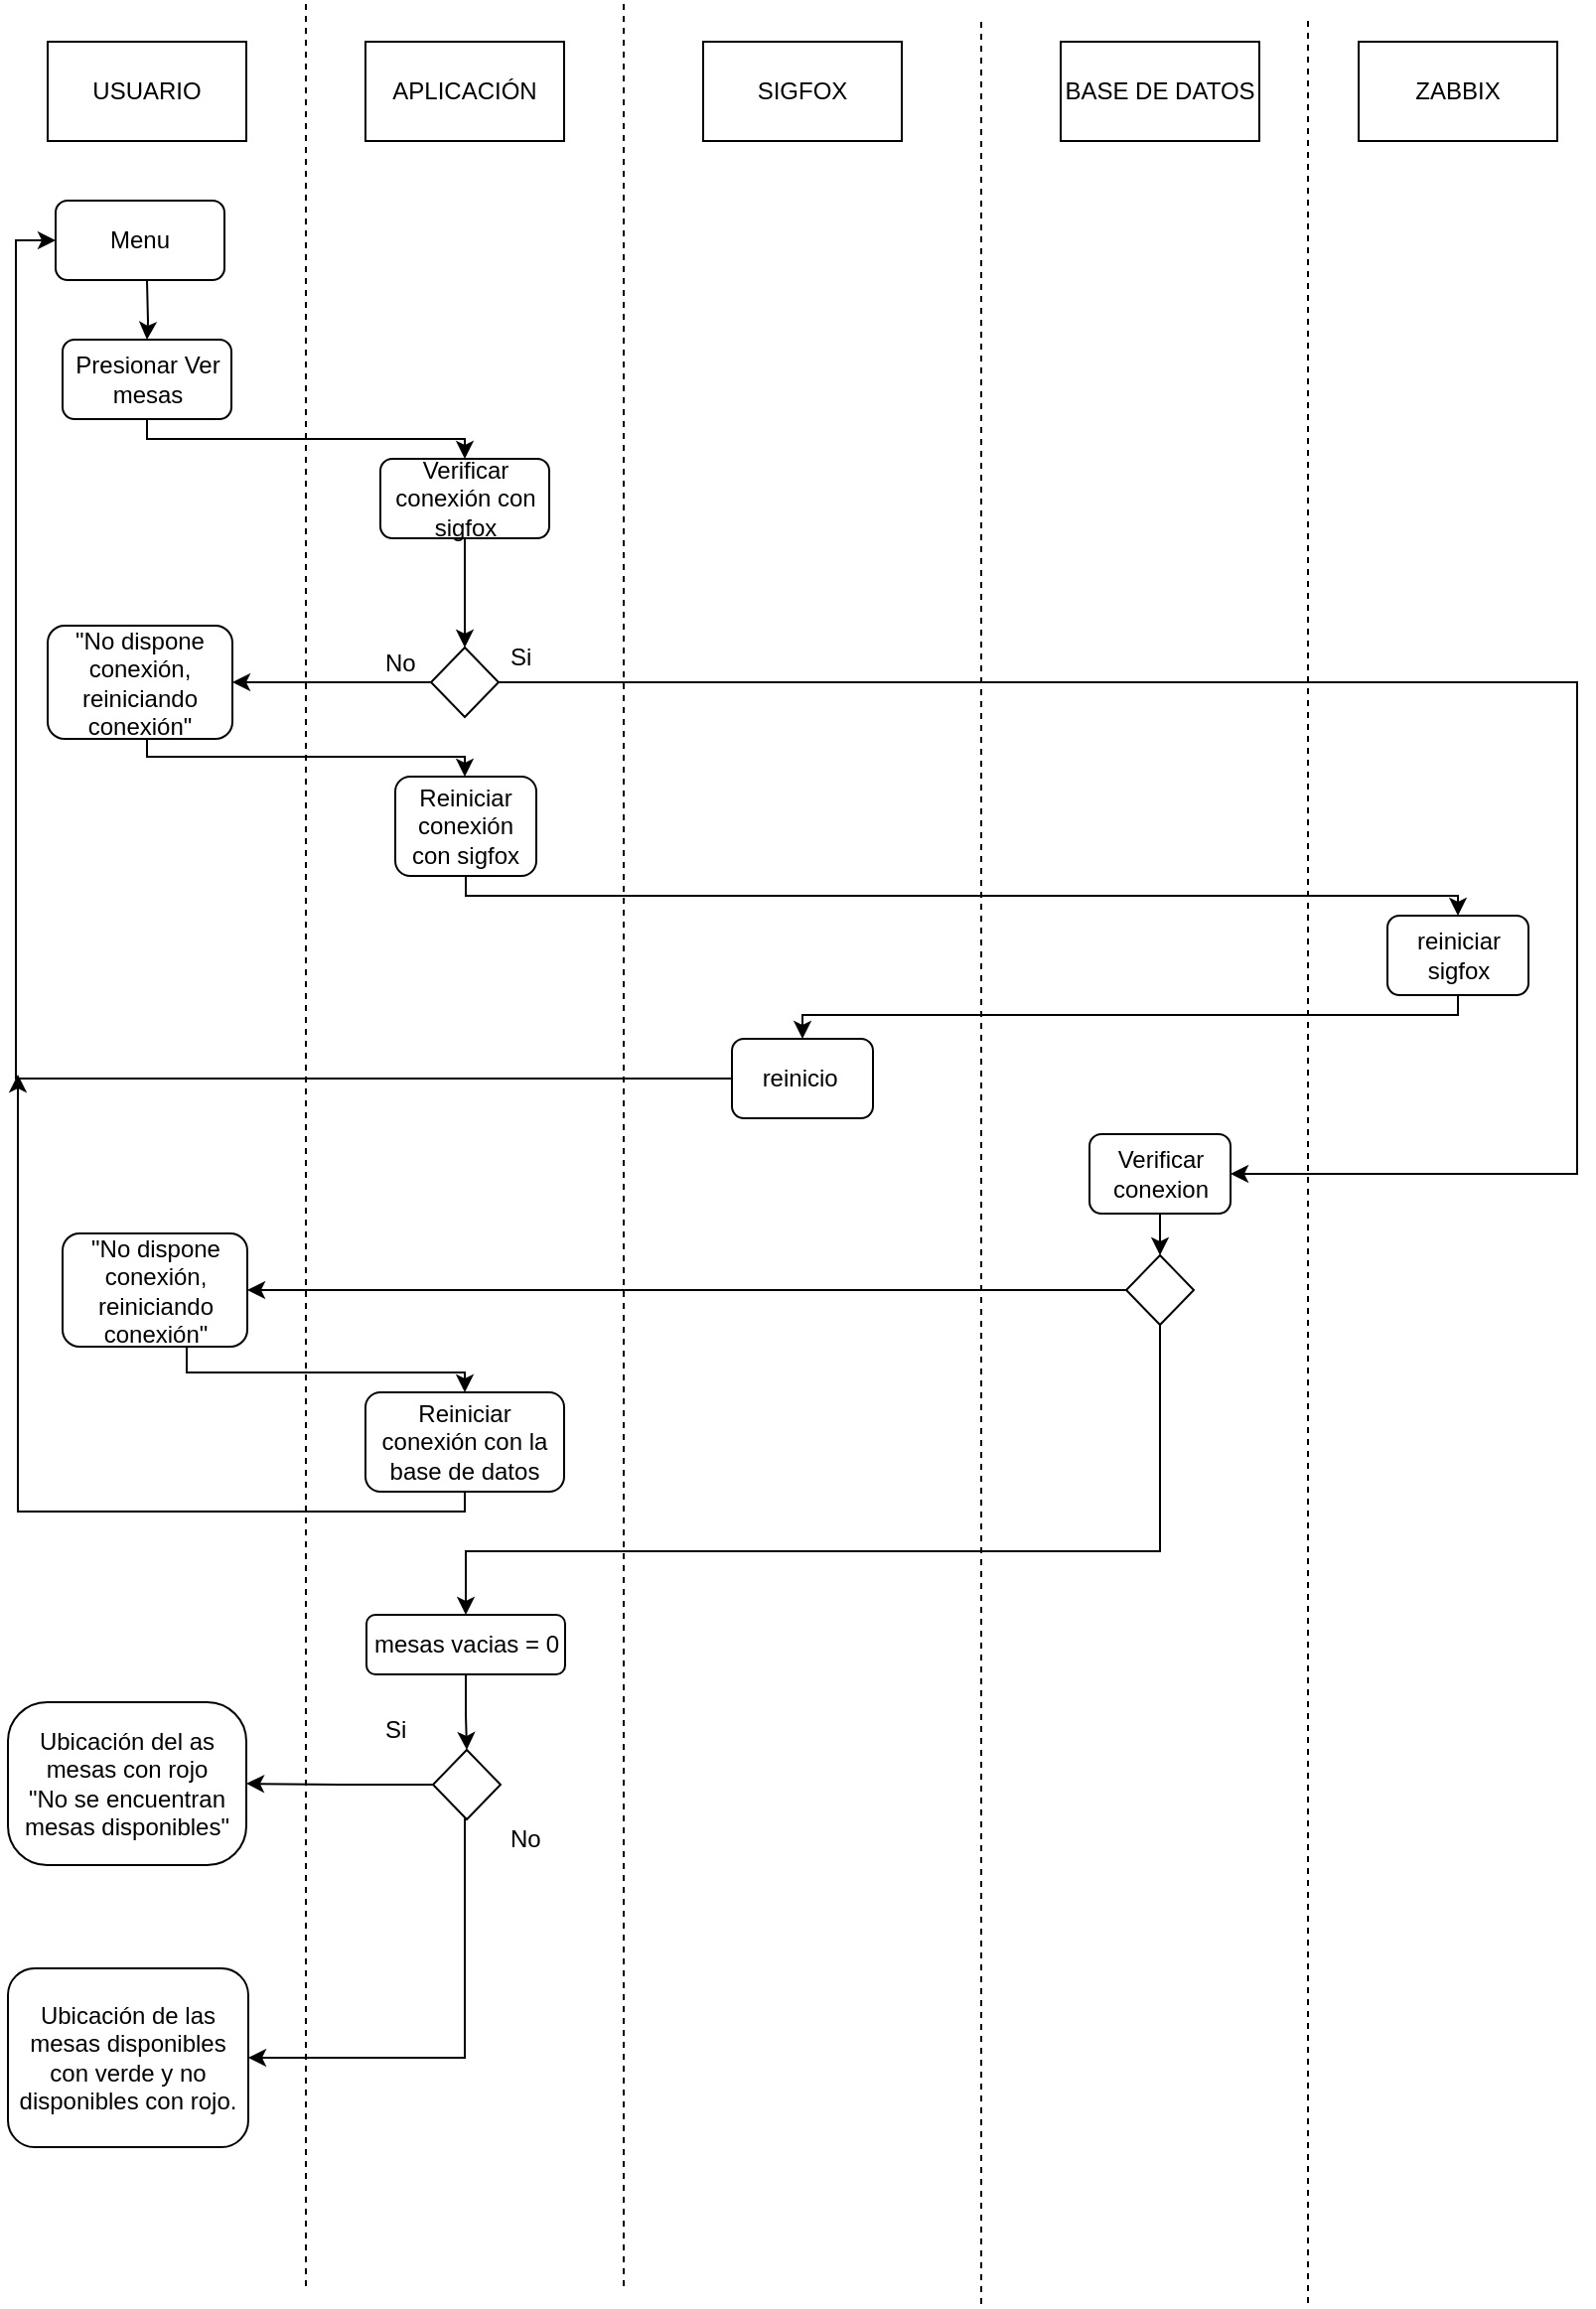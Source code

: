 <mxfile version="10.7.9" type="device"><diagram id="bCHgd9giFZ7dNz3gdVDV" name="Page-1"><mxGraphModel dx="961" dy="515" grid="1" gridSize="10" guides="1" tooltips="1" connect="1" arrows="1" fold="1" page="1" pageScale="1" pageWidth="827" pageHeight="1169" math="0" shadow="0"><root><mxCell id="0"/><mxCell id="1" parent="0"/><mxCell id="DZhtpLpOqSP0f2TboJTr-1" value="USUARIO" style="rounded=0;whiteSpace=wrap;html=1;" vertex="1" parent="1"><mxGeometry x="30" y="20" width="100" height="50" as="geometry"/></mxCell><mxCell id="DZhtpLpOqSP0f2TboJTr-2" value="APLICACIÓN" style="rounded=0;whiteSpace=wrap;html=1;" vertex="1" parent="1"><mxGeometry x="190" y="20" width="100" height="50" as="geometry"/></mxCell><mxCell id="DZhtpLpOqSP0f2TboJTr-3" value="ZABBIX" style="rounded=0;whiteSpace=wrap;html=1;" vertex="1" parent="1"><mxGeometry x="690" y="20" width="100" height="50" as="geometry"/></mxCell><mxCell id="DZhtpLpOqSP0f2TboJTr-4" value="SIGFOX" style="rounded=0;whiteSpace=wrap;html=1;" vertex="1" parent="1"><mxGeometry x="360" y="20" width="100" height="50" as="geometry"/></mxCell><mxCell id="DZhtpLpOqSP0f2TboJTr-5" value="BASE DE DATOS" style="rounded=0;whiteSpace=wrap;html=1;" vertex="1" parent="1"><mxGeometry x="540" y="20" width="100" height="50" as="geometry"/></mxCell><mxCell id="DZhtpLpOqSP0f2TboJTr-8" value="" style="endArrow=none;dashed=1;html=1;" edge="1" parent="1"><mxGeometry width="50" height="50" relative="1" as="geometry"><mxPoint x="160" y="1150" as="sourcePoint"/><mxPoint x="160" as="targetPoint"/></mxGeometry></mxCell><mxCell id="DZhtpLpOqSP0f2TboJTr-9" value="" style="endArrow=none;dashed=1;html=1;" edge="1" parent="1"><mxGeometry width="50" height="50" relative="1" as="geometry"><mxPoint x="320" y="1150" as="sourcePoint"/><mxPoint x="320" as="targetPoint"/></mxGeometry></mxCell><mxCell id="DZhtpLpOqSP0f2TboJTr-10" value="" style="endArrow=none;dashed=1;html=1;" edge="1" parent="1"><mxGeometry width="50" height="50" relative="1" as="geometry"><mxPoint x="500" y="1159" as="sourcePoint"/><mxPoint x="500" y="9" as="targetPoint"/></mxGeometry></mxCell><mxCell id="DZhtpLpOqSP0f2TboJTr-11" value="" style="endArrow=none;dashed=1;html=1;" edge="1" parent="1"><mxGeometry width="50" height="50" relative="1" as="geometry"><mxPoint x="664.5" y="1158.5" as="sourcePoint"/><mxPoint x="664.5" y="8.5" as="targetPoint"/></mxGeometry></mxCell><mxCell id="DZhtpLpOqSP0f2TboJTr-16" style="edgeStyle=orthogonalEdgeStyle;rounded=0;orthogonalLoop=1;jettySize=auto;html=1;entryX=0.5;entryY=0;entryDx=0;entryDy=0;" edge="1" parent="1" source="DZhtpLpOqSP0f2TboJTr-12" target="DZhtpLpOqSP0f2TboJTr-15"><mxGeometry relative="1" as="geometry"><Array as="points"><mxPoint x="80" y="220"/><mxPoint x="240" y="220"/></Array></mxGeometry></mxCell><mxCell id="DZhtpLpOqSP0f2TboJTr-12" value="Presionar Ver mesas" style="rounded=1;whiteSpace=wrap;html=1;" vertex="1" parent="1"><mxGeometry x="37.5" y="170" width="85" height="40" as="geometry"/></mxCell><mxCell id="DZhtpLpOqSP0f2TboJTr-14" value="" style="edgeStyle=orthogonalEdgeStyle;rounded=0;orthogonalLoop=1;jettySize=auto;html=1;" edge="1" parent="1" target="DZhtpLpOqSP0f2TboJTr-12"><mxGeometry relative="1" as="geometry"><mxPoint x="80" y="140" as="sourcePoint"/></mxGeometry></mxCell><mxCell id="DZhtpLpOqSP0f2TboJTr-22" value="" style="edgeStyle=orthogonalEdgeStyle;rounded=0;orthogonalLoop=1;jettySize=auto;html=1;" edge="1" parent="1" source="DZhtpLpOqSP0f2TboJTr-15" target="DZhtpLpOqSP0f2TboJTr-17"><mxGeometry relative="1" as="geometry"/></mxCell><mxCell id="DZhtpLpOqSP0f2TboJTr-15" value="Verificar conexión con sigfox" style="rounded=1;whiteSpace=wrap;html=1;" vertex="1" parent="1"><mxGeometry x="197.5" y="230" width="85" height="40" as="geometry"/></mxCell><mxCell id="DZhtpLpOqSP0f2TboJTr-26" style="edgeStyle=orthogonalEdgeStyle;rounded=0;orthogonalLoop=1;jettySize=auto;html=1;entryX=1;entryY=0.5;entryDx=0;entryDy=0;" edge="1" parent="1" source="DZhtpLpOqSP0f2TboJTr-17" target="DZhtpLpOqSP0f2TboJTr-23"><mxGeometry relative="1" as="geometry"/></mxCell><mxCell id="DZhtpLpOqSP0f2TboJTr-50" style="edgeStyle=orthogonalEdgeStyle;rounded=0;orthogonalLoop=1;jettySize=auto;html=1;entryX=1;entryY=0.5;entryDx=0;entryDy=0;" edge="1" parent="1" source="DZhtpLpOqSP0f2TboJTr-17" target="DZhtpLpOqSP0f2TboJTr-46"><mxGeometry relative="1" as="geometry"><Array as="points"><mxPoint x="800" y="343"/><mxPoint x="800" y="590"/></Array></mxGeometry></mxCell><mxCell id="DZhtpLpOqSP0f2TboJTr-17" value="" style="rhombus;whiteSpace=wrap;html=1;" vertex="1" parent="1"><mxGeometry x="223" y="325" width="34" height="35" as="geometry"/></mxCell><mxCell id="DZhtpLpOqSP0f2TboJTr-31" style="edgeStyle=orthogonalEdgeStyle;rounded=0;orthogonalLoop=1;jettySize=auto;html=1;" edge="1" parent="1" source="DZhtpLpOqSP0f2TboJTr-23" target="DZhtpLpOqSP0f2TboJTr-28"><mxGeometry relative="1" as="geometry"><Array as="points"><mxPoint x="80" y="380"/><mxPoint x="240" y="380"/></Array></mxGeometry></mxCell><mxCell id="DZhtpLpOqSP0f2TboJTr-23" value="&quot;No dispone conexión, reiniciando conexión&quot;" style="rounded=1;whiteSpace=wrap;html=1;" vertex="1" parent="1"><mxGeometry x="30" y="314" width="93" height="57" as="geometry"/></mxCell><mxCell id="DZhtpLpOqSP0f2TboJTr-27" value="No" style="text;html=1;resizable=0;points=[];autosize=1;align=left;verticalAlign=top;spacingTop=-4;" vertex="1" parent="1"><mxGeometry x="197.5" y="322.5" width="30" height="20" as="geometry"/></mxCell><mxCell id="DZhtpLpOqSP0f2TboJTr-35" style="edgeStyle=orthogonalEdgeStyle;rounded=0;orthogonalLoop=1;jettySize=auto;html=1;entryX=0.5;entryY=0;entryDx=0;entryDy=0;" edge="1" parent="1" source="DZhtpLpOqSP0f2TboJTr-28" target="DZhtpLpOqSP0f2TboJTr-34"><mxGeometry relative="1" as="geometry"><Array as="points"><mxPoint x="240" y="450"/><mxPoint x="740" y="450"/></Array></mxGeometry></mxCell><mxCell id="DZhtpLpOqSP0f2TboJTr-28" value="Reiniciar conexión con sigfox" style="rounded=1;whiteSpace=wrap;html=1;" vertex="1" parent="1"><mxGeometry x="205" y="390" width="71" height="50" as="geometry"/></mxCell><mxCell id="DZhtpLpOqSP0f2TboJTr-55" style="edgeStyle=orthogonalEdgeStyle;rounded=0;orthogonalLoop=1;jettySize=auto;html=1;" edge="1" parent="1" source="DZhtpLpOqSP0f2TboJTr-34" target="DZhtpLpOqSP0f2TboJTr-36"><mxGeometry relative="1" as="geometry"><Array as="points"><mxPoint x="740" y="510"/><mxPoint x="410" y="510"/></Array></mxGeometry></mxCell><mxCell id="DZhtpLpOqSP0f2TboJTr-34" value="reiniciar sigfox" style="rounded=1;whiteSpace=wrap;html=1;" vertex="1" parent="1"><mxGeometry x="704.5" y="460" width="71" height="40" as="geometry"/></mxCell><mxCell id="DZhtpLpOqSP0f2TboJTr-44" style="edgeStyle=orthogonalEdgeStyle;rounded=0;orthogonalLoop=1;jettySize=auto;html=1;entryX=0;entryY=0.5;entryDx=0;entryDy=0;" edge="1" parent="1" source="DZhtpLpOqSP0f2TboJTr-36" target="DZhtpLpOqSP0f2TboJTr-43"><mxGeometry relative="1" as="geometry"/></mxCell><mxCell id="DZhtpLpOqSP0f2TboJTr-36" value="reinicio&amp;nbsp;" style="rounded=1;whiteSpace=wrap;html=1;" vertex="1" parent="1"><mxGeometry x="374.5" y="522" width="71" height="40" as="geometry"/></mxCell><mxCell id="DZhtpLpOqSP0f2TboJTr-43" value="Menu" style="rounded=1;whiteSpace=wrap;html=1;" vertex="1" parent="1"><mxGeometry x="34" y="100" width="85" height="40" as="geometry"/></mxCell><mxCell id="DZhtpLpOqSP0f2TboJTr-54" style="edgeStyle=orthogonalEdgeStyle;rounded=0;orthogonalLoop=1;jettySize=auto;html=1;entryX=0.5;entryY=0;entryDx=0;entryDy=0;" edge="1" parent="1" source="DZhtpLpOqSP0f2TboJTr-46" target="DZhtpLpOqSP0f2TboJTr-51"><mxGeometry relative="1" as="geometry"/></mxCell><mxCell id="DZhtpLpOqSP0f2TboJTr-46" value="Verificar conexion" style="rounded=1;whiteSpace=wrap;html=1;" vertex="1" parent="1"><mxGeometry x="554.5" y="570" width="71" height="40" as="geometry"/></mxCell><mxCell id="DZhtpLpOqSP0f2TboJTr-48" value="Si" style="text;html=1;resizable=0;points=[];autosize=1;align=left;verticalAlign=top;spacingTop=-4;" vertex="1" parent="1"><mxGeometry x="260.5" y="320" width="30" height="20" as="geometry"/></mxCell><mxCell id="DZhtpLpOqSP0f2TboJTr-60" value="" style="edgeStyle=orthogonalEdgeStyle;rounded=0;orthogonalLoop=1;jettySize=auto;html=1;entryX=1;entryY=0.5;entryDx=0;entryDy=0;" edge="1" parent="1" source="DZhtpLpOqSP0f2TboJTr-51" target="DZhtpLpOqSP0f2TboJTr-58"><mxGeometry relative="1" as="geometry"><mxPoint x="493.0" y="648.5" as="targetPoint"/></mxGeometry></mxCell><mxCell id="DZhtpLpOqSP0f2TboJTr-68" style="edgeStyle=orthogonalEdgeStyle;rounded=0;orthogonalLoop=1;jettySize=auto;html=1;entryX=0.5;entryY=0;entryDx=0;entryDy=0;" edge="1" parent="1" source="DZhtpLpOqSP0f2TboJTr-51" target="DZhtpLpOqSP0f2TboJTr-64"><mxGeometry relative="1" as="geometry"><Array as="points"><mxPoint x="590" y="780"/><mxPoint x="240" y="780"/></Array></mxGeometry></mxCell><mxCell id="DZhtpLpOqSP0f2TboJTr-51" value="" style="rhombus;whiteSpace=wrap;html=1;" vertex="1" parent="1"><mxGeometry x="573" y="631" width="34" height="35" as="geometry"/></mxCell><mxCell id="DZhtpLpOqSP0f2TboJTr-52" value="No" style="text;html=1;resizable=0;points=[];autosize=1;align=left;verticalAlign=top;spacingTop=-4;" vertex="1" parent="1"><mxGeometry x="261" y="915" width="30" height="20" as="geometry"/></mxCell><mxCell id="DZhtpLpOqSP0f2TboJTr-53" value="Si" style="text;html=1;resizable=0;points=[];autosize=1;align=left;verticalAlign=top;spacingTop=-4;" vertex="1" parent="1"><mxGeometry x="197.5" y="860" width="30" height="20" as="geometry"/></mxCell><mxCell id="DZhtpLpOqSP0f2TboJTr-62" style="edgeStyle=orthogonalEdgeStyle;rounded=0;orthogonalLoop=1;jettySize=auto;html=1;" edge="1" parent="1" source="DZhtpLpOqSP0f2TboJTr-58" target="DZhtpLpOqSP0f2TboJTr-61"><mxGeometry relative="1" as="geometry"><Array as="points"><mxPoint x="100" y="690"/><mxPoint x="240" y="690"/></Array></mxGeometry></mxCell><mxCell id="DZhtpLpOqSP0f2TboJTr-58" value="&quot;No dispone conexión, reiniciando conexión&quot;" style="rounded=1;whiteSpace=wrap;html=1;" vertex="1" parent="1"><mxGeometry x="37.5" y="620" width="93" height="57" as="geometry"/></mxCell><mxCell id="DZhtpLpOqSP0f2TboJTr-63" style="edgeStyle=orthogonalEdgeStyle;rounded=0;orthogonalLoop=1;jettySize=auto;html=1;exitX=0.5;exitY=1;exitDx=0;exitDy=0;" edge="1" parent="1" source="DZhtpLpOqSP0f2TboJTr-61"><mxGeometry relative="1" as="geometry"><mxPoint x="15" y="540" as="targetPoint"/><mxPoint x="185" y="724.793" as="sourcePoint"/><Array as="points"><mxPoint x="240" y="760"/><mxPoint x="15" y="760"/></Array></mxGeometry></mxCell><mxCell id="DZhtpLpOqSP0f2TboJTr-61" value="Reiniciar conexión con la base de datos" style="rounded=1;whiteSpace=wrap;html=1;" vertex="1" parent="1"><mxGeometry x="190" y="700" width="100" height="50" as="geometry"/></mxCell><mxCell id="DZhtpLpOqSP0f2TboJTr-70" style="edgeStyle=orthogonalEdgeStyle;rounded=0;orthogonalLoop=1;jettySize=auto;html=1;entryX=0.5;entryY=0;entryDx=0;entryDy=0;" edge="1" parent="1" source="DZhtpLpOqSP0f2TboJTr-64" target="DZhtpLpOqSP0f2TboJTr-69"><mxGeometry relative="1" as="geometry"/></mxCell><mxCell id="DZhtpLpOqSP0f2TboJTr-64" value="mesas vacias = 0" style="rounded=1;whiteSpace=wrap;html=1;" vertex="1" parent="1"><mxGeometry x="190.5" y="812" width="100" height="30" as="geometry"/></mxCell><mxCell id="DZhtpLpOqSP0f2TboJTr-72" style="edgeStyle=orthogonalEdgeStyle;rounded=0;orthogonalLoop=1;jettySize=auto;html=1;" edge="1" parent="1" source="DZhtpLpOqSP0f2TboJTr-69" target="DZhtpLpOqSP0f2TboJTr-71"><mxGeometry relative="1" as="geometry"/></mxCell><mxCell id="DZhtpLpOqSP0f2TboJTr-77" style="edgeStyle=orthogonalEdgeStyle;rounded=0;orthogonalLoop=1;jettySize=auto;html=1;entryX=1;entryY=0.5;entryDx=0;entryDy=0;" edge="1" parent="1" source="DZhtpLpOqSP0f2TboJTr-69" target="DZhtpLpOqSP0f2TboJTr-76"><mxGeometry relative="1" as="geometry"><Array as="points"><mxPoint x="240" y="1035"/></Array></mxGeometry></mxCell><mxCell id="DZhtpLpOqSP0f2TboJTr-69" value="" style="rhombus;whiteSpace=wrap;html=1;" vertex="1" parent="1"><mxGeometry x="224" y="880" width="34" height="35" as="geometry"/></mxCell><mxCell id="DZhtpLpOqSP0f2TboJTr-71" value="Ubicación del as mesas con rojo&lt;br&gt;&quot;No se encuentran mesas disponibles&quot;&lt;br&gt;" style="rounded=1;whiteSpace=wrap;html=1;arcSize=24;" vertex="1" parent="1"><mxGeometry x="10" y="856" width="120" height="82" as="geometry"/></mxCell><mxCell id="DZhtpLpOqSP0f2TboJTr-76" value="Ubicación de las mesas disponibles con verde y no disponibles con rojo.&lt;br&gt;" style="rounded=1;whiteSpace=wrap;html=1;" vertex="1" parent="1"><mxGeometry x="10" y="990" width="121" height="90" as="geometry"/></mxCell></root></mxGraphModel></diagram></mxfile>